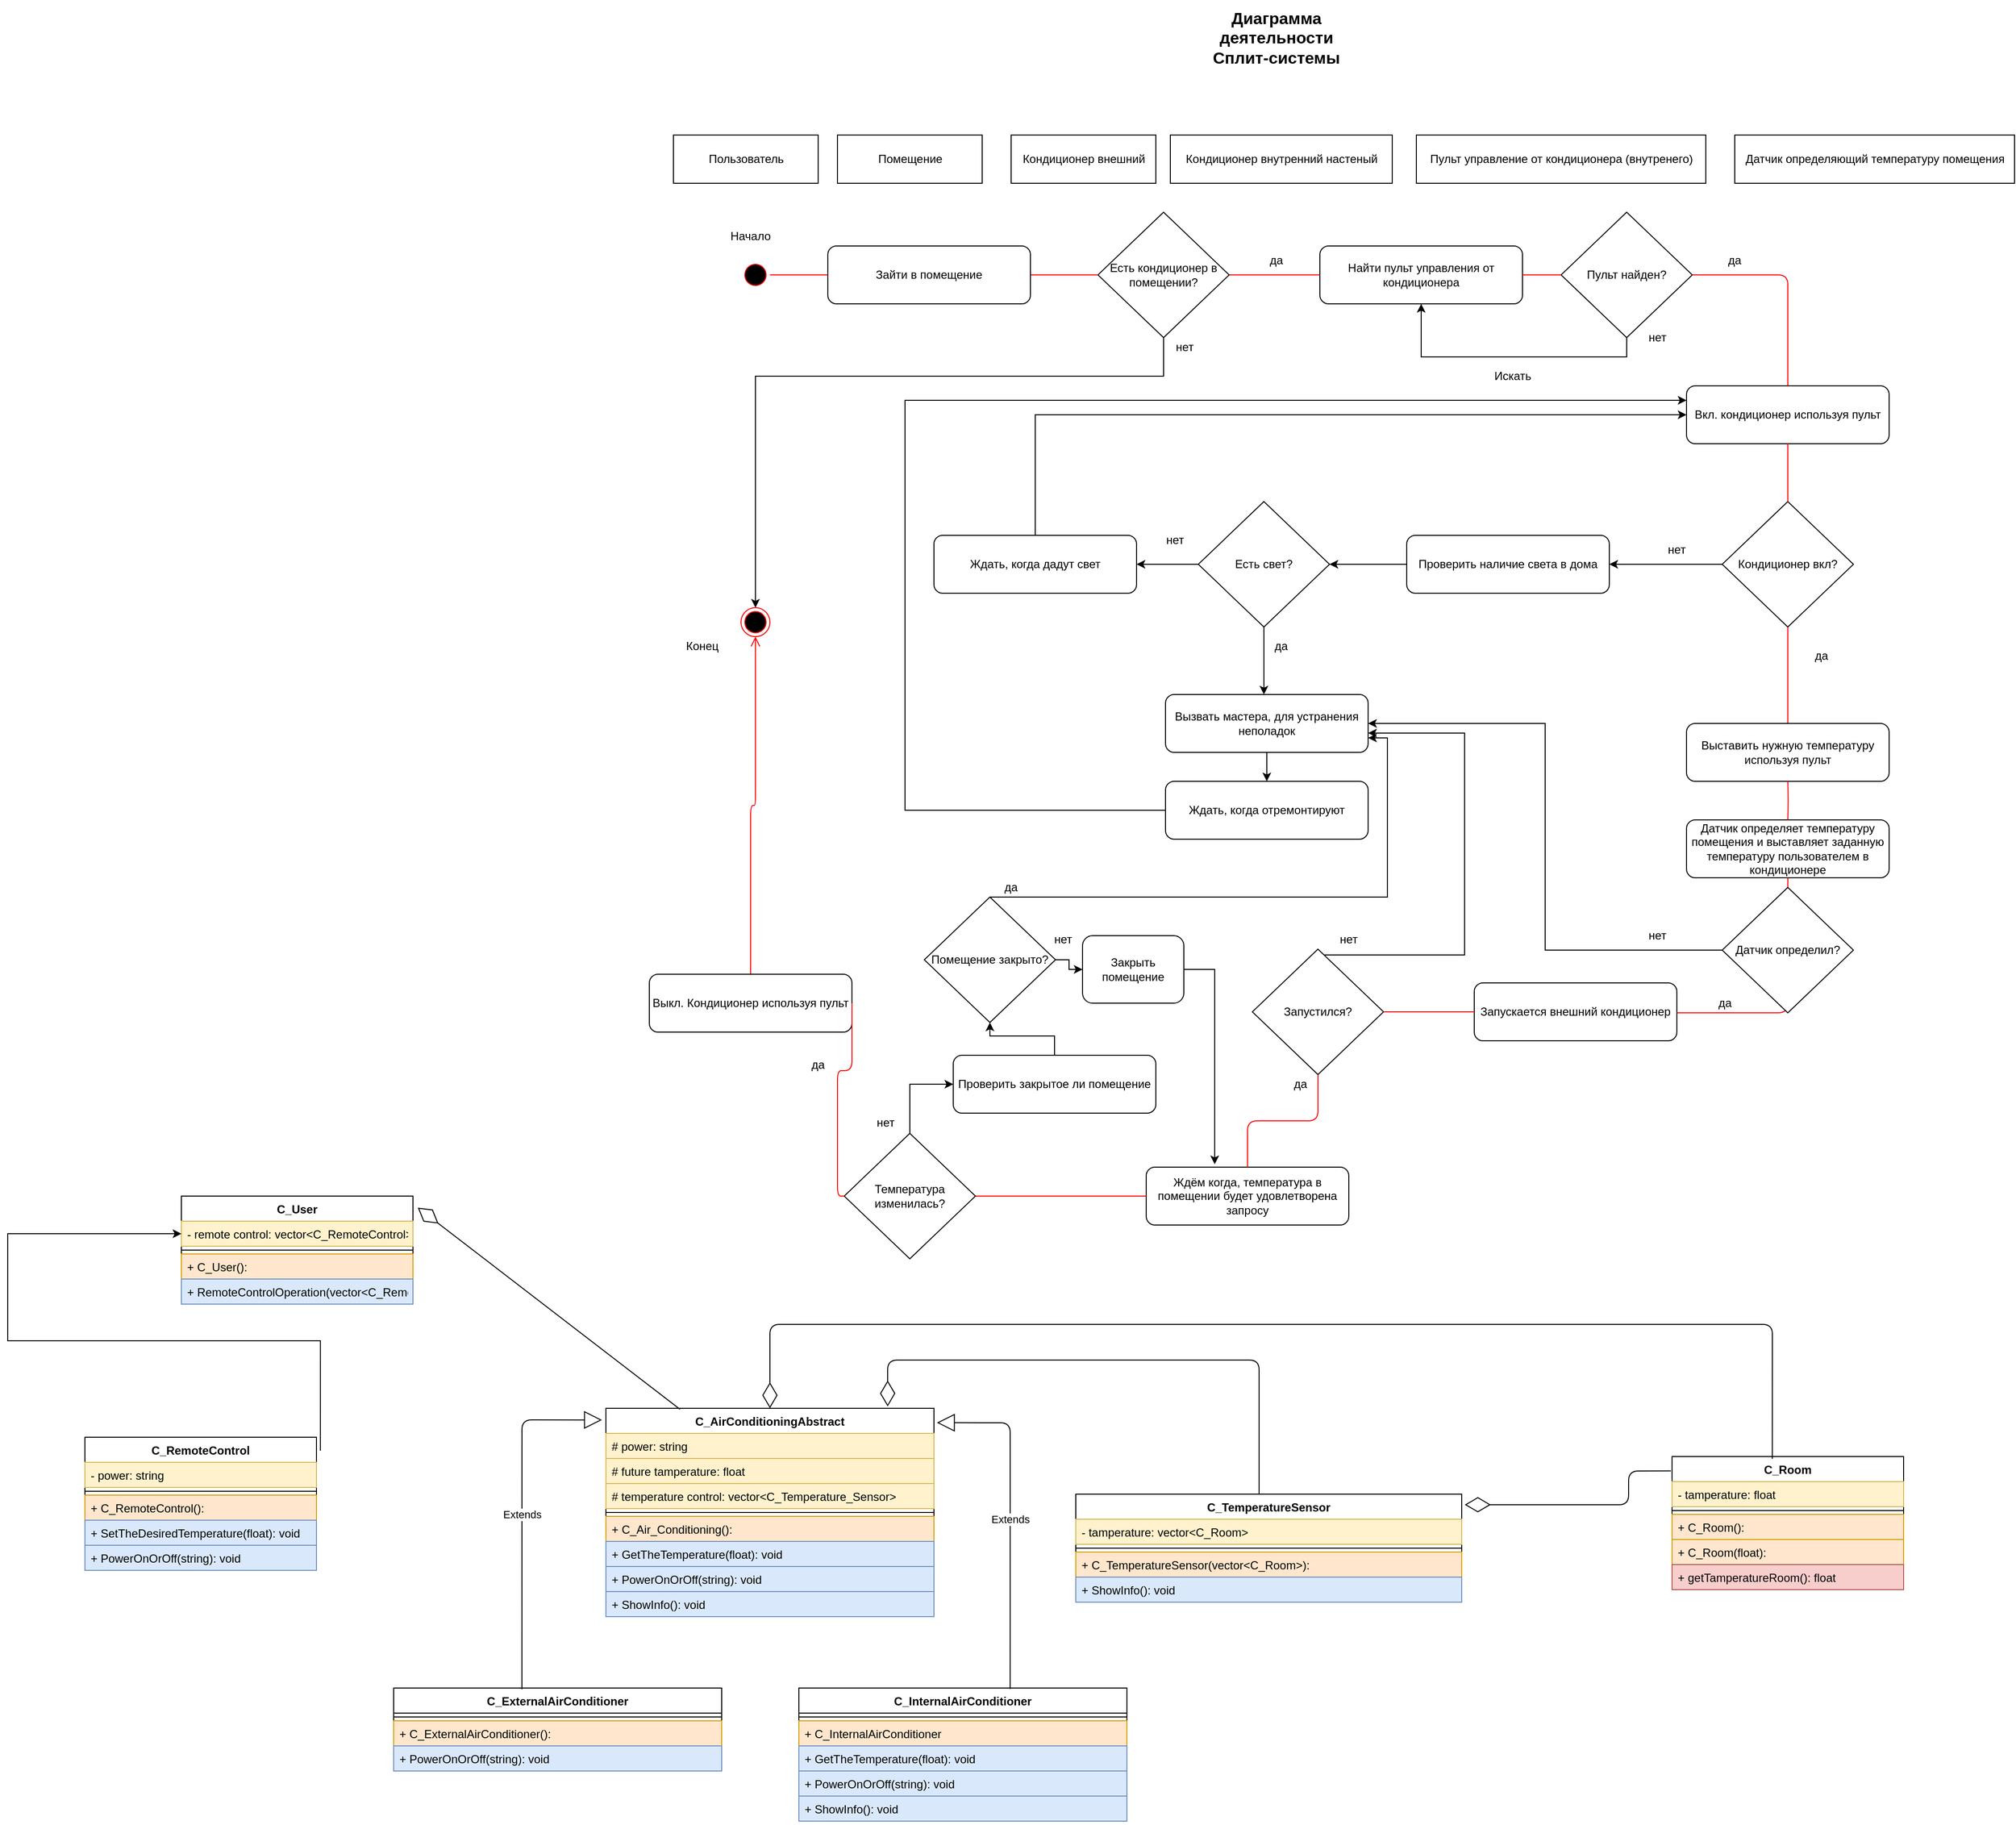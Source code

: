 <mxfile version="15.2.7" type="github">
  <diagram id="yScCHkbCsWapM0Lak933" name="Page-1">
    <mxGraphModel dx="2249" dy="794" grid="1" gridSize="10" guides="1" tooltips="1" connect="1" arrows="1" fold="1" page="1" pageScale="1" pageWidth="827" pageHeight="1169" math="0" shadow="0">
      <root>
        <mxCell id="0" />
        <mxCell id="1" parent="0" />
        <mxCell id="JW5BQh1NypTSuLVF8O1o-1" value="" style="ellipse;html=1;shape=startState;fillColor=#000000;strokeColor=#ff0000;" vertex="1" parent="1">
          <mxGeometry x="80" y="360" width="30" height="30" as="geometry" />
        </mxCell>
        <mxCell id="JW5BQh1NypTSuLVF8O1o-2" value="" style="edgeStyle=orthogonalEdgeStyle;html=1;verticalAlign=bottom;endArrow=open;endSize=8;strokeColor=#ff0000;startArrow=none;entryX=0.5;entryY=1;entryDx=0;entryDy=0;" edge="1" source="JW5BQh1NypTSuLVF8O1o-67" parent="1" target="JW5BQh1NypTSuLVF8O1o-29">
          <mxGeometry relative="1" as="geometry">
            <mxPoint x="130" y="1120" as="targetPoint" />
            <Array as="points" />
          </mxGeometry>
        </mxCell>
        <mxCell id="JW5BQh1NypTSuLVF8O1o-4" value="Кондиционер внешний" style="html=1;" vertex="1" parent="1">
          <mxGeometry x="360" y="230" width="150" height="50" as="geometry" />
        </mxCell>
        <mxCell id="JW5BQh1NypTSuLVF8O1o-5" value="Кондиционер внутренний настеный" style="html=1;" vertex="1" parent="1">
          <mxGeometry x="525" y="230" width="230" height="50" as="geometry" />
        </mxCell>
        <mxCell id="JW5BQh1NypTSuLVF8O1o-6" value="Помещение" style="html=1;" vertex="1" parent="1">
          <mxGeometry x="180" y="230" width="150" height="50" as="geometry" />
        </mxCell>
        <mxCell id="JW5BQh1NypTSuLVF8O1o-7" value="Пульт управление от кондиционера (внутренего)" style="html=1;" vertex="1" parent="1">
          <mxGeometry x="780" y="230" width="300" height="50" as="geometry" />
        </mxCell>
        <mxCell id="JW5BQh1NypTSuLVF8O1o-8" value="Пользователь" style="html=1;" vertex="1" parent="1">
          <mxGeometry x="10" y="230" width="150" height="50" as="geometry" />
        </mxCell>
        <mxCell id="JW5BQh1NypTSuLVF8O1o-10" value="Найти пульт управления от кондиционера" style="rounded=1;whiteSpace=wrap;html=1;" vertex="1" parent="1">
          <mxGeometry x="680" y="345" width="210" height="60" as="geometry" />
        </mxCell>
        <mxCell id="JW5BQh1NypTSuLVF8O1o-11" value="" style="edgeStyle=orthogonalEdgeStyle;html=1;verticalAlign=bottom;endArrow=none;endSize=8;strokeColor=#ff0000;startArrow=none;" edge="1" parent="1" source="JW5BQh1NypTSuLVF8O1o-12" target="JW5BQh1NypTSuLVF8O1o-10">
          <mxGeometry relative="1" as="geometry">
            <mxPoint x="840" y="375" as="targetPoint" />
            <mxPoint x="110" y="375" as="sourcePoint" />
          </mxGeometry>
        </mxCell>
        <mxCell id="JW5BQh1NypTSuLVF8O1o-14" value="&lt;b&gt;&lt;font style=&quot;font-size: 17px&quot;&gt;Диаграмма деятельности Сплит-системы&lt;/font&gt;&lt;/b&gt;" style="text;html=1;strokeColor=none;fillColor=none;align=center;verticalAlign=middle;whiteSpace=wrap;rounded=0;" vertex="1" parent="1">
          <mxGeometry x="550" y="90" width="170" height="80" as="geometry" />
        </mxCell>
        <mxCell id="JW5BQh1NypTSuLVF8O1o-30" style="edgeStyle=orthogonalEdgeStyle;rounded=0;orthogonalLoop=1;jettySize=auto;html=1;entryX=0.5;entryY=0;entryDx=0;entryDy=0;" edge="1" parent="1" source="JW5BQh1NypTSuLVF8O1o-12" target="JW5BQh1NypTSuLVF8O1o-29">
          <mxGeometry relative="1" as="geometry">
            <Array as="points">
              <mxPoint x="518" y="480" />
              <mxPoint x="95" y="480" />
            </Array>
          </mxGeometry>
        </mxCell>
        <mxCell id="JW5BQh1NypTSuLVF8O1o-12" value="Есть кондиционер в помещении?" style="rhombus;whiteSpace=wrap;html=1;" vertex="1" parent="1">
          <mxGeometry x="450" y="310" width="136" height="130" as="geometry" />
        </mxCell>
        <mxCell id="JW5BQh1NypTSuLVF8O1o-16" value="" style="edgeStyle=orthogonalEdgeStyle;html=1;verticalAlign=bottom;endArrow=none;endSize=8;strokeColor=#ff0000;startArrow=none;" edge="1" parent="1" source="JW5BQh1NypTSuLVF8O1o-9" target="JW5BQh1NypTSuLVF8O1o-12">
          <mxGeometry relative="1" as="geometry">
            <mxPoint x="780" y="375" as="targetPoint" />
            <mxPoint x="110" y="375" as="sourcePoint" />
          </mxGeometry>
        </mxCell>
        <mxCell id="JW5BQh1NypTSuLVF8O1o-17" value="да" style="text;html=1;strokeColor=none;fillColor=none;align=center;verticalAlign=middle;whiteSpace=wrap;rounded=0;" vertex="1" parent="1">
          <mxGeometry x="615" y="350" width="40" height="20" as="geometry" />
        </mxCell>
        <mxCell id="JW5BQh1NypTSuLVF8O1o-26" style="edgeStyle=orthogonalEdgeStyle;rounded=0;orthogonalLoop=1;jettySize=auto;html=1;entryX=0.5;entryY=1;entryDx=0;entryDy=0;" edge="1" parent="1" source="JW5BQh1NypTSuLVF8O1o-20" target="JW5BQh1NypTSuLVF8O1o-10">
          <mxGeometry relative="1" as="geometry">
            <mxPoint x="998" y="500" as="targetPoint" />
            <Array as="points">
              <mxPoint x="998" y="460" />
              <mxPoint x="785" y="460" />
            </Array>
          </mxGeometry>
        </mxCell>
        <mxCell id="JW5BQh1NypTSuLVF8O1o-20" value="Пульт найден?" style="rhombus;whiteSpace=wrap;html=1;" vertex="1" parent="1">
          <mxGeometry x="930" y="310" width="136" height="130" as="geometry" />
        </mxCell>
        <mxCell id="JW5BQh1NypTSuLVF8O1o-21" value="" style="edgeStyle=orthogonalEdgeStyle;html=1;verticalAlign=bottom;endArrow=none;endSize=8;strokeColor=#ff0000;startArrow=none;" edge="1" parent="1" source="JW5BQh1NypTSuLVF8O1o-10" target="JW5BQh1NypTSuLVF8O1o-20">
          <mxGeometry relative="1" as="geometry">
            <mxPoint x="1220" y="375" as="targetPoint" />
            <mxPoint x="890" y="375" as="sourcePoint" />
          </mxGeometry>
        </mxCell>
        <mxCell id="JW5BQh1NypTSuLVF8O1o-22" value="да" style="text;html=1;strokeColor=none;fillColor=none;align=center;verticalAlign=middle;whiteSpace=wrap;rounded=0;" vertex="1" parent="1">
          <mxGeometry x="1090" y="350" width="40" height="20" as="geometry" />
        </mxCell>
        <mxCell id="JW5BQh1NypTSuLVF8O1o-23" value="Вкл. кондиционер используя пульт" style="rounded=1;whiteSpace=wrap;html=1;" vertex="1" parent="1">
          <mxGeometry x="1060" y="490" width="210" height="60" as="geometry" />
        </mxCell>
        <mxCell id="JW5BQh1NypTSuLVF8O1o-24" value="" style="edgeStyle=orthogonalEdgeStyle;html=1;verticalAlign=bottom;endArrow=none;endSize=8;strokeColor=#ff0000;startArrow=none;" edge="1" parent="1" source="JW5BQh1NypTSuLVF8O1o-20" target="JW5BQh1NypTSuLVF8O1o-23">
          <mxGeometry relative="1" as="geometry">
            <mxPoint x="1160" y="670" as="targetPoint" />
            <mxPoint x="1066" y="375" as="sourcePoint" />
            <Array as="points">
              <mxPoint x="1165" y="375" />
            </Array>
          </mxGeometry>
        </mxCell>
        <mxCell id="JW5BQh1NypTSuLVF8O1o-25" value="Датчик определяющий температуру помещения" style="html=1;" vertex="1" parent="1">
          <mxGeometry x="1110" y="230" width="290" height="50" as="geometry" />
        </mxCell>
        <mxCell id="JW5BQh1NypTSuLVF8O1o-27" value="Искать" style="text;html=1;strokeColor=none;fillColor=none;align=center;verticalAlign=middle;whiteSpace=wrap;rounded=0;" vertex="1" parent="1">
          <mxGeometry x="860" y="470" width="40" height="20" as="geometry" />
        </mxCell>
        <mxCell id="JW5BQh1NypTSuLVF8O1o-28" value="нет" style="text;html=1;strokeColor=none;fillColor=none;align=center;verticalAlign=middle;whiteSpace=wrap;rounded=0;" vertex="1" parent="1">
          <mxGeometry x="1010" y="430" width="40" height="20" as="geometry" />
        </mxCell>
        <mxCell id="JW5BQh1NypTSuLVF8O1o-29" value="" style="ellipse;html=1;shape=endState;fillColor=#000000;strokeColor=#ff0000;" vertex="1" parent="1">
          <mxGeometry x="80" y="720" width="30" height="30" as="geometry" />
        </mxCell>
        <mxCell id="JW5BQh1NypTSuLVF8O1o-31" value="нет" style="text;html=1;strokeColor=none;fillColor=none;align=center;verticalAlign=middle;whiteSpace=wrap;rounded=0;" vertex="1" parent="1">
          <mxGeometry x="520" y="440" width="40" height="20" as="geometry" />
        </mxCell>
        <mxCell id="JW5BQh1NypTSuLVF8O1o-9" value="Зайти в помещение" style="rounded=1;whiteSpace=wrap;html=1;" vertex="1" parent="1">
          <mxGeometry x="170" y="345" width="210" height="60" as="geometry" />
        </mxCell>
        <mxCell id="JW5BQh1NypTSuLVF8O1o-32" value="" style="edgeStyle=orthogonalEdgeStyle;html=1;verticalAlign=bottom;endArrow=none;endSize=8;strokeColor=#ff0000;" edge="1" parent="1" source="JW5BQh1NypTSuLVF8O1o-1" target="JW5BQh1NypTSuLVF8O1o-9">
          <mxGeometry relative="1" as="geometry">
            <mxPoint x="450" y="375" as="targetPoint" />
            <mxPoint x="110" y="375" as="sourcePoint" />
          </mxGeometry>
        </mxCell>
        <mxCell id="JW5BQh1NypTSuLVF8O1o-33" value="Начало" style="text;html=1;strokeColor=none;fillColor=none;align=center;verticalAlign=middle;whiteSpace=wrap;rounded=0;" vertex="1" parent="1">
          <mxGeometry x="70" y="325" width="40" height="20" as="geometry" />
        </mxCell>
        <mxCell id="JW5BQh1NypTSuLVF8O1o-34" value="Конец" style="text;html=1;strokeColor=none;fillColor=none;align=center;verticalAlign=middle;whiteSpace=wrap;rounded=0;" vertex="1" parent="1">
          <mxGeometry x="20" y="750" width="40" height="20" as="geometry" />
        </mxCell>
        <mxCell id="JW5BQh1NypTSuLVF8O1o-41" style="edgeStyle=orthogonalEdgeStyle;rounded=0;orthogonalLoop=1;jettySize=auto;html=1;" edge="1" parent="1" source="JW5BQh1NypTSuLVF8O1o-38">
          <mxGeometry relative="1" as="geometry">
            <mxPoint x="980" y="675" as="targetPoint" />
          </mxGeometry>
        </mxCell>
        <mxCell id="JW5BQh1NypTSuLVF8O1o-38" value="Кондиционер вкл?" style="rhombus;whiteSpace=wrap;html=1;" vertex="1" parent="1">
          <mxGeometry x="1097" y="610" width="136" height="130" as="geometry" />
        </mxCell>
        <mxCell id="JW5BQh1NypTSuLVF8O1o-39" value="" style="edgeStyle=orthogonalEdgeStyle;html=1;verticalAlign=bottom;endArrow=none;endSize=8;strokeColor=#ff0000;startArrow=none;" edge="1" parent="1" source="JW5BQh1NypTSuLVF8O1o-23" target="JW5BQh1NypTSuLVF8O1o-38">
          <mxGeometry relative="1" as="geometry">
            <mxPoint x="1160" y="1013" as="targetPoint" />
            <mxPoint x="1165" y="550" as="sourcePoint" />
            <Array as="points" />
          </mxGeometry>
        </mxCell>
        <mxCell id="JW5BQh1NypTSuLVF8O1o-40" value="да" style="text;html=1;strokeColor=none;fillColor=none;align=center;verticalAlign=middle;whiteSpace=wrap;rounded=0;" vertex="1" parent="1">
          <mxGeometry x="1180" y="760" width="40" height="20" as="geometry" />
        </mxCell>
        <mxCell id="JW5BQh1NypTSuLVF8O1o-42" value="нет" style="text;html=1;strokeColor=none;fillColor=none;align=center;verticalAlign=middle;whiteSpace=wrap;rounded=0;" vertex="1" parent="1">
          <mxGeometry x="1030" y="650" width="40" height="20" as="geometry" />
        </mxCell>
        <mxCell id="JW5BQh1NypTSuLVF8O1o-45" style="edgeStyle=orthogonalEdgeStyle;rounded=0;orthogonalLoop=1;jettySize=auto;html=1;entryX=1;entryY=0.5;entryDx=0;entryDy=0;" edge="1" parent="1" source="JW5BQh1NypTSuLVF8O1o-43" target="JW5BQh1NypTSuLVF8O1o-44">
          <mxGeometry relative="1" as="geometry" />
        </mxCell>
        <mxCell id="JW5BQh1NypTSuLVF8O1o-43" value="Проверить наличие света в дома" style="rounded=1;whiteSpace=wrap;html=1;" vertex="1" parent="1">
          <mxGeometry x="770" y="645" width="210" height="60" as="geometry" />
        </mxCell>
        <mxCell id="JW5BQh1NypTSuLVF8O1o-46" style="edgeStyle=orthogonalEdgeStyle;rounded=0;orthogonalLoop=1;jettySize=auto;html=1;" edge="1" parent="1" source="JW5BQh1NypTSuLVF8O1o-44">
          <mxGeometry relative="1" as="geometry">
            <mxPoint x="622" y="810" as="targetPoint" />
          </mxGeometry>
        </mxCell>
        <mxCell id="JW5BQh1NypTSuLVF8O1o-47" style="edgeStyle=orthogonalEdgeStyle;rounded=0;orthogonalLoop=1;jettySize=auto;html=1;" edge="1" parent="1" source="JW5BQh1NypTSuLVF8O1o-44">
          <mxGeometry relative="1" as="geometry">
            <mxPoint x="490" y="675" as="targetPoint" />
          </mxGeometry>
        </mxCell>
        <mxCell id="JW5BQh1NypTSuLVF8O1o-44" value="Есть свет?" style="rhombus;whiteSpace=wrap;html=1;" vertex="1" parent="1">
          <mxGeometry x="554" y="610" width="136" height="130" as="geometry" />
        </mxCell>
        <mxCell id="JW5BQh1NypTSuLVF8O1o-48" value="да" style="text;html=1;strokeColor=none;fillColor=none;align=center;verticalAlign=middle;whiteSpace=wrap;rounded=0;" vertex="1" parent="1">
          <mxGeometry x="620" y="750" width="40" height="20" as="geometry" />
        </mxCell>
        <mxCell id="JW5BQh1NypTSuLVF8O1o-49" value="нет" style="text;html=1;strokeColor=none;fillColor=none;align=center;verticalAlign=middle;whiteSpace=wrap;rounded=0;" vertex="1" parent="1">
          <mxGeometry x="510" y="640" width="40" height="20" as="geometry" />
        </mxCell>
        <mxCell id="JW5BQh1NypTSuLVF8O1o-53" style="edgeStyle=orthogonalEdgeStyle;rounded=0;orthogonalLoop=1;jettySize=auto;html=1;" edge="1" parent="1" source="JW5BQh1NypTSuLVF8O1o-50">
          <mxGeometry relative="1" as="geometry">
            <mxPoint x="625" y="900" as="targetPoint" />
          </mxGeometry>
        </mxCell>
        <mxCell id="JW5BQh1NypTSuLVF8O1o-50" value="Вызвать мастера, для устранения неполадок" style="rounded=1;whiteSpace=wrap;html=1;" vertex="1" parent="1">
          <mxGeometry x="520" y="810" width="210" height="60" as="geometry" />
        </mxCell>
        <mxCell id="JW5BQh1NypTSuLVF8O1o-52" style="edgeStyle=orthogonalEdgeStyle;rounded=0;orthogonalLoop=1;jettySize=auto;html=1;entryX=0;entryY=0.5;entryDx=0;entryDy=0;" edge="1" parent="1" source="JW5BQh1NypTSuLVF8O1o-51" target="JW5BQh1NypTSuLVF8O1o-23">
          <mxGeometry relative="1" as="geometry">
            <Array as="points">
              <mxPoint x="385" y="520" />
            </Array>
          </mxGeometry>
        </mxCell>
        <mxCell id="JW5BQh1NypTSuLVF8O1o-51" value="Ждать, когда дадут свет" style="rounded=1;whiteSpace=wrap;html=1;" vertex="1" parent="1">
          <mxGeometry x="280" y="645" width="210" height="60" as="geometry" />
        </mxCell>
        <mxCell id="JW5BQh1NypTSuLVF8O1o-55" style="edgeStyle=orthogonalEdgeStyle;rounded=0;orthogonalLoop=1;jettySize=auto;html=1;entryX=0;entryY=0.25;entryDx=0;entryDy=0;" edge="1" parent="1" source="JW5BQh1NypTSuLVF8O1o-54" target="JW5BQh1NypTSuLVF8O1o-23">
          <mxGeometry relative="1" as="geometry">
            <Array as="points">
              <mxPoint x="250" y="930" />
              <mxPoint x="250" y="505" />
            </Array>
          </mxGeometry>
        </mxCell>
        <mxCell id="JW5BQh1NypTSuLVF8O1o-54" value="Ждать, когда отремонтируют" style="rounded=1;whiteSpace=wrap;html=1;" vertex="1" parent="1">
          <mxGeometry x="520" y="900" width="210" height="60" as="geometry" />
        </mxCell>
        <mxCell id="JW5BQh1NypTSuLVF8O1o-57" value="" style="edgeStyle=orthogonalEdgeStyle;html=1;verticalAlign=bottom;endArrow=none;endSize=8;strokeColor=#ff0000;startArrow=none;" edge="1" parent="1" source="JW5BQh1NypTSuLVF8O1o-38">
          <mxGeometry relative="1" as="geometry">
            <mxPoint x="1165" y="840" as="targetPoint" />
            <mxPoint x="1165" y="740" as="sourcePoint" />
            <Array as="points" />
          </mxGeometry>
        </mxCell>
        <mxCell id="JW5BQh1NypTSuLVF8O1o-58" value="Выставить нужную температуру используя пульт" style="rounded=1;whiteSpace=wrap;html=1;" vertex="1" parent="1">
          <mxGeometry x="1060" y="840" width="210" height="60" as="geometry" />
        </mxCell>
        <mxCell id="JW5BQh1NypTSuLVF8O1o-63" value="Ждём когда, температура в помещении будет удовлетворена запросу" style="rounded=1;whiteSpace=wrap;html=1;" vertex="1" parent="1">
          <mxGeometry x="500" y="1300" width="210" height="60" as="geometry" />
        </mxCell>
        <mxCell id="JW5BQh1NypTSuLVF8O1o-64" value="" style="edgeStyle=orthogonalEdgeStyle;html=1;verticalAlign=bottom;endArrow=none;endSize=8;strokeColor=#ff0000;startArrow=none;" edge="1" parent="1" source="JW5BQh1NypTSuLVF8O1o-73" target="JW5BQh1NypTSuLVF8O1o-63">
          <mxGeometry relative="1" as="geometry">
            <mxPoint x="410" y="1140" as="targetPoint" />
            <mxPoint x="1165" y="900" as="sourcePoint" />
            <Array as="points" />
          </mxGeometry>
        </mxCell>
        <mxCell id="JW5BQh1NypTSuLVF8O1o-62" value="Запускается внешний кондиционер" style="rounded=1;whiteSpace=wrap;html=1;" vertex="1" parent="1">
          <mxGeometry x="840" y="1109" width="210" height="60" as="geometry" />
        </mxCell>
        <mxCell id="JW5BQh1NypTSuLVF8O1o-65" value="" style="edgeStyle=orthogonalEdgeStyle;html=1;verticalAlign=bottom;endArrow=none;endSize=8;strokeColor=#ff0000;startArrow=none;" edge="1" parent="1" source="JW5BQh1NypTSuLVF8O1o-60" target="JW5BQh1NypTSuLVF8O1o-62">
          <mxGeometry relative="1" as="geometry">
            <mxPoint x="730" y="1140" as="targetPoint" />
            <mxPoint x="1165" y="900" as="sourcePoint" />
            <Array as="points">
              <mxPoint x="1165" y="1140" />
            </Array>
          </mxGeometry>
        </mxCell>
        <mxCell id="JW5BQh1NypTSuLVF8O1o-60" value="&lt;span&gt;Датчик определяет температуру помещения и выставляет заданную температуру пользователем в кондиционере&lt;/span&gt;" style="rounded=1;whiteSpace=wrap;html=1;" vertex="1" parent="1">
          <mxGeometry x="1060" y="940" width="210" height="60" as="geometry" />
        </mxCell>
        <mxCell id="JW5BQh1NypTSuLVF8O1o-66" value="" style="edgeStyle=orthogonalEdgeStyle;html=1;verticalAlign=bottom;endArrow=none;endSize=8;strokeColor=#ff0000;startArrow=none;" edge="1" parent="1" target="JW5BQh1NypTSuLVF8O1o-60">
          <mxGeometry relative="1" as="geometry">
            <mxPoint x="1050" y="1140" as="targetPoint" />
            <mxPoint x="1165" y="900" as="sourcePoint" />
            <Array as="points" />
          </mxGeometry>
        </mxCell>
        <mxCell id="JW5BQh1NypTSuLVF8O1o-67" value="Выкл. Кондиционер используя пульт" style="rounded=1;whiteSpace=wrap;html=1;" vertex="1" parent="1">
          <mxGeometry x="-15" y="1100" width="210" height="60" as="geometry" />
        </mxCell>
        <mxCell id="JW5BQh1NypTSuLVF8O1o-68" value="" style="edgeStyle=orthogonalEdgeStyle;html=1;verticalAlign=bottom;endArrow=none;endSize=8;strokeColor=#ff0000;startArrow=none;entryX=1;entryY=0.5;entryDx=0;entryDy=0;" edge="1" parent="1" source="JW5BQh1NypTSuLVF8O1o-63" target="JW5BQh1NypTSuLVF8O1o-79">
          <mxGeometry relative="1" as="geometry">
            <mxPoint x="130" y="1120" as="targetPoint" />
            <mxPoint x="520" y="1130" as="sourcePoint" />
            <Array as="points" />
          </mxGeometry>
        </mxCell>
        <mxCell id="JW5BQh1NypTSuLVF8O1o-71" style="edgeStyle=orthogonalEdgeStyle;rounded=0;orthogonalLoop=1;jettySize=auto;html=1;entryX=1;entryY=0.5;entryDx=0;entryDy=0;" edge="1" parent="1" source="JW5BQh1NypTSuLVF8O1o-69" target="JW5BQh1NypTSuLVF8O1o-50">
          <mxGeometry relative="1" as="geometry" />
        </mxCell>
        <mxCell id="JW5BQh1NypTSuLVF8O1o-69" value="Датчик определил?" style="rhombus;whiteSpace=wrap;html=1;" vertex="1" parent="1">
          <mxGeometry x="1097" y="1010" width="136" height="130" as="geometry" />
        </mxCell>
        <mxCell id="JW5BQh1NypTSuLVF8O1o-70" value="да" style="text;html=1;strokeColor=none;fillColor=none;align=center;verticalAlign=middle;whiteSpace=wrap;rounded=0;" vertex="1" parent="1">
          <mxGeometry x="1080" y="1120" width="40" height="20" as="geometry" />
        </mxCell>
        <mxCell id="JW5BQh1NypTSuLVF8O1o-72" value="нет" style="text;html=1;strokeColor=none;fillColor=none;align=center;verticalAlign=middle;whiteSpace=wrap;rounded=0;" vertex="1" parent="1">
          <mxGeometry x="1010" y="1050" width="40" height="20" as="geometry" />
        </mxCell>
        <mxCell id="JW5BQh1NypTSuLVF8O1o-75" style="edgeStyle=orthogonalEdgeStyle;rounded=0;orthogonalLoop=1;jettySize=auto;html=1;" edge="1" parent="1" source="JW5BQh1NypTSuLVF8O1o-73">
          <mxGeometry relative="1" as="geometry">
            <mxPoint x="730" y="850" as="targetPoint" />
            <Array as="points">
              <mxPoint x="830" y="1080" />
              <mxPoint x="830" y="850" />
            </Array>
          </mxGeometry>
        </mxCell>
        <mxCell id="JW5BQh1NypTSuLVF8O1o-73" value="Запустился?" style="rhombus;whiteSpace=wrap;html=1;" vertex="1" parent="1">
          <mxGeometry x="610" y="1074" width="136" height="130" as="geometry" />
        </mxCell>
        <mxCell id="JW5BQh1NypTSuLVF8O1o-74" value="" style="edgeStyle=orthogonalEdgeStyle;html=1;verticalAlign=bottom;endArrow=none;endSize=8;strokeColor=#ff0000;startArrow=none;" edge="1" parent="1" source="JW5BQh1NypTSuLVF8O1o-62" target="JW5BQh1NypTSuLVF8O1o-73">
          <mxGeometry relative="1" as="geometry">
            <mxPoint x="490" y="1130" as="targetPoint" />
            <mxPoint x="840" y="1139" as="sourcePoint" />
            <Array as="points" />
          </mxGeometry>
        </mxCell>
        <mxCell id="JW5BQh1NypTSuLVF8O1o-76" value="нет" style="text;html=1;strokeColor=none;fillColor=none;align=center;verticalAlign=middle;whiteSpace=wrap;rounded=0;" vertex="1" parent="1">
          <mxGeometry x="690" y="1054" width="40" height="20" as="geometry" />
        </mxCell>
        <mxCell id="JW5BQh1NypTSuLVF8O1o-77" value="да" style="text;html=1;strokeColor=none;fillColor=none;align=center;verticalAlign=middle;whiteSpace=wrap;rounded=0;" vertex="1" parent="1">
          <mxGeometry x="640" y="1204" width="40" height="20" as="geometry" />
        </mxCell>
        <mxCell id="JW5BQh1NypTSuLVF8O1o-82" style="edgeStyle=orthogonalEdgeStyle;rounded=0;orthogonalLoop=1;jettySize=auto;html=1;entryX=0;entryY=0.5;entryDx=0;entryDy=0;" edge="1" parent="1" source="JW5BQh1NypTSuLVF8O1o-79" target="JW5BQh1NypTSuLVF8O1o-84">
          <mxGeometry relative="1" as="geometry">
            <mxPoint x="250" y="1410" as="targetPoint" />
            <Array as="points" />
          </mxGeometry>
        </mxCell>
        <mxCell id="JW5BQh1NypTSuLVF8O1o-79" value="Температура изменилась?" style="rhombus;whiteSpace=wrap;html=1;" vertex="1" parent="1">
          <mxGeometry x="187" y="1265" width="136" height="130" as="geometry" />
        </mxCell>
        <mxCell id="JW5BQh1NypTSuLVF8O1o-80" value="" style="edgeStyle=orthogonalEdgeStyle;html=1;verticalAlign=bottom;endArrow=none;endSize=8;strokeColor=#ff0000;startArrow=none;entryX=0;entryY=0.5;entryDx=0;entryDy=0;exitX=1;exitY=0.5;exitDx=0;exitDy=0;" edge="1" parent="1" source="JW5BQh1NypTSuLVF8O1o-67" target="JW5BQh1NypTSuLVF8O1o-79">
          <mxGeometry relative="1" as="geometry">
            <mxPoint x="326" y="1265" as="targetPoint" />
            <mxPoint x="395" y="1170" as="sourcePoint" />
            <Array as="points">
              <mxPoint x="195" y="1200" />
              <mxPoint x="180" y="1200" />
            </Array>
          </mxGeometry>
        </mxCell>
        <mxCell id="JW5BQh1NypTSuLVF8O1o-81" value="да" style="text;html=1;strokeColor=none;fillColor=none;align=center;verticalAlign=middle;whiteSpace=wrap;rounded=0;" vertex="1" parent="1">
          <mxGeometry x="140" y="1184" width="40" height="20" as="geometry" />
        </mxCell>
        <mxCell id="JW5BQh1NypTSuLVF8O1o-83" value="нет" style="text;html=1;strokeColor=none;fillColor=none;align=center;verticalAlign=middle;whiteSpace=wrap;rounded=0;" vertex="1" parent="1">
          <mxGeometry x="210" y="1244" width="40" height="20" as="geometry" />
        </mxCell>
        <mxCell id="JW5BQh1NypTSuLVF8O1o-87" style="edgeStyle=orthogonalEdgeStyle;rounded=0;orthogonalLoop=1;jettySize=auto;html=1;entryX=0.5;entryY=1;entryDx=0;entryDy=0;" edge="1" parent="1" source="JW5BQh1NypTSuLVF8O1o-84" target="JW5BQh1NypTSuLVF8O1o-85">
          <mxGeometry relative="1" as="geometry" />
        </mxCell>
        <mxCell id="JW5BQh1NypTSuLVF8O1o-84" value="Проверить закрытое ли помещение" style="rounded=1;whiteSpace=wrap;html=1;" vertex="1" parent="1">
          <mxGeometry x="300" y="1184" width="210" height="60" as="geometry" />
        </mxCell>
        <mxCell id="JW5BQh1NypTSuLVF8O1o-88" style="edgeStyle=orthogonalEdgeStyle;rounded=0;orthogonalLoop=1;jettySize=auto;html=1;entryX=1;entryY=0.75;entryDx=0;entryDy=0;" edge="1" parent="1" source="JW5BQh1NypTSuLVF8O1o-85" target="JW5BQh1NypTSuLVF8O1o-50">
          <mxGeometry relative="1" as="geometry">
            <Array as="points">
              <mxPoint x="405" y="1020" />
              <mxPoint x="750" y="1020" />
              <mxPoint x="750" y="855" />
            </Array>
          </mxGeometry>
        </mxCell>
        <mxCell id="JW5BQh1NypTSuLVF8O1o-90" style="edgeStyle=orthogonalEdgeStyle;rounded=0;orthogonalLoop=1;jettySize=auto;html=1;entryX=0;entryY=0.5;entryDx=0;entryDy=0;" edge="1" parent="1" source="JW5BQh1NypTSuLVF8O1o-85" target="JW5BQh1NypTSuLVF8O1o-92">
          <mxGeometry relative="1" as="geometry">
            <mxPoint x="460" y="1095" as="targetPoint" />
            <Array as="points">
              <mxPoint x="420" y="1085" />
              <mxPoint x="420" y="1095" />
            </Array>
          </mxGeometry>
        </mxCell>
        <mxCell id="JW5BQh1NypTSuLVF8O1o-85" value="Помещение закрыто?" style="rhombus;whiteSpace=wrap;html=1;" vertex="1" parent="1">
          <mxGeometry x="270" y="1020" width="136" height="130" as="geometry" />
        </mxCell>
        <mxCell id="JW5BQh1NypTSuLVF8O1o-89" value="да" style="text;html=1;strokeColor=none;fillColor=none;align=center;verticalAlign=middle;whiteSpace=wrap;rounded=0;" vertex="1" parent="1">
          <mxGeometry x="340" y="1000" width="40" height="20" as="geometry" />
        </mxCell>
        <mxCell id="JW5BQh1NypTSuLVF8O1o-91" value="нет" style="text;html=1;strokeColor=none;fillColor=none;align=center;verticalAlign=middle;whiteSpace=wrap;rounded=0;" vertex="1" parent="1">
          <mxGeometry x="394" y="1054" width="40" height="20" as="geometry" />
        </mxCell>
        <mxCell id="JW5BQh1NypTSuLVF8O1o-95" style="edgeStyle=orthogonalEdgeStyle;rounded=0;orthogonalLoop=1;jettySize=auto;html=1;entryX=0.338;entryY=-0.05;entryDx=0;entryDy=0;entryPerimeter=0;" edge="1" parent="1" source="JW5BQh1NypTSuLVF8O1o-92" target="JW5BQh1NypTSuLVF8O1o-63">
          <mxGeometry relative="1" as="geometry">
            <Array as="points">
              <mxPoint x="571" y="1095" />
            </Array>
          </mxGeometry>
        </mxCell>
        <mxCell id="JW5BQh1NypTSuLVF8O1o-92" value="Закрыть помещение" style="rounded=1;whiteSpace=wrap;html=1;" vertex="1" parent="1">
          <mxGeometry x="434" y="1060" width="105" height="70" as="geometry" />
        </mxCell>
        <mxCell id="JW5BQh1NypTSuLVF8O1o-96" value="C_TemperatureSensor" style="swimlane;fontStyle=1;align=center;verticalAlign=top;childLayout=stackLayout;horizontal=1;startSize=26;horizontalStack=0;resizeParent=1;resizeParentMax=0;resizeLast=0;collapsible=1;marginBottom=0;" vertex="1" parent="1">
          <mxGeometry x="427" y="1639" width="400" height="112" as="geometry" />
        </mxCell>
        <mxCell id="JW5BQh1NypTSuLVF8O1o-97" value="- tamperature: vector&lt;C_Room&gt;" style="text;strokeColor=#d6b656;fillColor=#fff2cc;align=left;verticalAlign=top;spacingLeft=4;spacingRight=4;overflow=hidden;rotatable=0;points=[[0,0.5],[1,0.5]];portConstraint=eastwest;" vertex="1" parent="JW5BQh1NypTSuLVF8O1o-96">
          <mxGeometry y="26" width="400" height="26" as="geometry" />
        </mxCell>
        <mxCell id="JW5BQh1NypTSuLVF8O1o-98" value="" style="line;strokeWidth=1;fillColor=none;align=left;verticalAlign=middle;spacingTop=-1;spacingLeft=3;spacingRight=3;rotatable=0;labelPosition=right;points=[];portConstraint=eastwest;" vertex="1" parent="JW5BQh1NypTSuLVF8O1o-96">
          <mxGeometry y="52" width="400" height="8" as="geometry" />
        </mxCell>
        <mxCell id="JW5BQh1NypTSuLVF8O1o-99" value="+ C_TemperatureSensor(vector&lt;C_Room&gt;):" style="text;strokeColor=#d79b00;fillColor=#ffe6cc;align=left;verticalAlign=top;spacingLeft=4;spacingRight=4;overflow=hidden;rotatable=0;points=[[0,0.5],[1,0.5]];portConstraint=eastwest;" vertex="1" parent="JW5BQh1NypTSuLVF8O1o-96">
          <mxGeometry y="60" width="400" height="26" as="geometry" />
        </mxCell>
        <mxCell id="JW5BQh1NypTSuLVF8O1o-100" value="+ ShowInfo(): void" style="text;strokeColor=#6c8ebf;fillColor=#dae8fc;align=left;verticalAlign=top;spacingLeft=4;spacingRight=4;overflow=hidden;rotatable=0;points=[[0,0.5],[1,0.5]];portConstraint=eastwest;" vertex="1" parent="JW5BQh1NypTSuLVF8O1o-96">
          <mxGeometry y="86" width="400" height="26" as="geometry" />
        </mxCell>
        <mxCell id="JW5BQh1NypTSuLVF8O1o-101" value="C_ExternalAirConditioner" style="swimlane;fontStyle=1;align=center;verticalAlign=top;childLayout=stackLayout;horizontal=1;startSize=26;horizontalStack=0;resizeParent=1;resizeParentMax=0;resizeLast=0;collapsible=1;marginBottom=0;" vertex="1" parent="1">
          <mxGeometry x="-280" y="1840" width="340" height="86" as="geometry" />
        </mxCell>
        <mxCell id="JW5BQh1NypTSuLVF8O1o-105" value="" style="line;strokeWidth=1;fillColor=none;align=left;verticalAlign=middle;spacingTop=-1;spacingLeft=3;spacingRight=3;rotatable=0;labelPosition=right;points=[];portConstraint=eastwest;" vertex="1" parent="JW5BQh1NypTSuLVF8O1o-101">
          <mxGeometry y="26" width="340" height="8" as="geometry" />
        </mxCell>
        <mxCell id="JW5BQh1NypTSuLVF8O1o-106" value="+ C_ExternalAirConditioner():" style="text;strokeColor=#d79b00;fillColor=#ffe6cc;align=left;verticalAlign=top;spacingLeft=4;spacingRight=4;overflow=hidden;rotatable=0;points=[[0,0.5],[1,0.5]];portConstraint=eastwest;" vertex="1" parent="JW5BQh1NypTSuLVF8O1o-101">
          <mxGeometry y="34" width="340" height="26" as="geometry" />
        </mxCell>
        <mxCell id="JW5BQh1NypTSuLVF8O1o-146" value="+ PowerOnOrOff(string): void" style="text;strokeColor=#6c8ebf;fillColor=#dae8fc;align=left;verticalAlign=top;spacingLeft=4;spacingRight=4;overflow=hidden;rotatable=0;points=[[0,0.5],[1,0.5]];portConstraint=eastwest;" vertex="1" parent="JW5BQh1NypTSuLVF8O1o-101">
          <mxGeometry y="60" width="340" height="26" as="geometry" />
        </mxCell>
        <mxCell id="JW5BQh1NypTSuLVF8O1o-110" value="C_Room" style="swimlane;fontStyle=1;align=center;verticalAlign=top;childLayout=stackLayout;horizontal=1;startSize=26;horizontalStack=0;resizeParent=1;resizeParentMax=0;resizeLast=0;collapsible=1;marginBottom=0;" vertex="1" parent="1">
          <mxGeometry x="1045" y="1600" width="240" height="138" as="geometry" />
        </mxCell>
        <mxCell id="JW5BQh1NypTSuLVF8O1o-111" value="- tamperature: float" style="text;strokeColor=#d6b656;fillColor=#fff2cc;align=left;verticalAlign=top;spacingLeft=4;spacingRight=4;overflow=hidden;rotatable=0;points=[[0,0.5],[1,0.5]];portConstraint=eastwest;" vertex="1" parent="JW5BQh1NypTSuLVF8O1o-110">
          <mxGeometry y="26" width="240" height="26" as="geometry" />
        </mxCell>
        <mxCell id="JW5BQh1NypTSuLVF8O1o-112" value="" style="line;strokeWidth=1;fillColor=none;align=left;verticalAlign=middle;spacingTop=-1;spacingLeft=3;spacingRight=3;rotatable=0;labelPosition=right;points=[];portConstraint=eastwest;" vertex="1" parent="JW5BQh1NypTSuLVF8O1o-110">
          <mxGeometry y="52" width="240" height="8" as="geometry" />
        </mxCell>
        <mxCell id="JW5BQh1NypTSuLVF8O1o-113" value="+ C_Room():" style="text;strokeColor=#d79b00;fillColor=#ffe6cc;align=left;verticalAlign=top;spacingLeft=4;spacingRight=4;overflow=hidden;rotatable=0;points=[[0,0.5],[1,0.5]];portConstraint=eastwest;" vertex="1" parent="JW5BQh1NypTSuLVF8O1o-110">
          <mxGeometry y="60" width="240" height="26" as="geometry" />
        </mxCell>
        <mxCell id="JW5BQh1NypTSuLVF8O1o-114" value="+ C_Room(float):" style="text;strokeColor=#d79b00;fillColor=#ffe6cc;align=left;verticalAlign=top;spacingLeft=4;spacingRight=4;overflow=hidden;rotatable=0;points=[[0,0.5],[1,0.5]];portConstraint=eastwest;" vertex="1" parent="JW5BQh1NypTSuLVF8O1o-110">
          <mxGeometry y="86" width="240" height="26" as="geometry" />
        </mxCell>
        <mxCell id="JW5BQh1NypTSuLVF8O1o-115" value="+ getTamperatureRoom(): float" style="text;strokeColor=#b85450;fillColor=#f8cecc;align=left;verticalAlign=top;spacingLeft=4;spacingRight=4;overflow=hidden;rotatable=0;points=[[0,0.5],[1,0.5]];portConstraint=eastwest;" vertex="1" parent="JW5BQh1NypTSuLVF8O1o-110">
          <mxGeometry y="112" width="240" height="26" as="geometry" />
        </mxCell>
        <mxCell id="JW5BQh1NypTSuLVF8O1o-116" value="" style="endArrow=diamondThin;endFill=0;endSize=24;html=1;exitX=0.475;exitY=0;exitDx=0;exitDy=0;exitPerimeter=0;entryX=0.859;entryY=-0.009;entryDx=0;entryDy=0;entryPerimeter=0;" edge="1" parent="1" source="JW5BQh1NypTSuLVF8O1o-96" target="JW5BQh1NypTSuLVF8O1o-119">
          <mxGeometry width="160" relative="1" as="geometry">
            <mxPoint x="630" y="1713" as="sourcePoint" />
            <mxPoint x="540" y="1592" as="targetPoint" />
            <Array as="points">
              <mxPoint x="617" y="1500" />
              <mxPoint x="232" y="1500" />
            </Array>
          </mxGeometry>
        </mxCell>
        <mxCell id="JW5BQh1NypTSuLVF8O1o-117" value="" style="endArrow=diamondThin;endFill=0;endSize=24;html=1;entryX=0.5;entryY=0;entryDx=0;entryDy=0;exitX=0.433;exitY=0.017;exitDx=0;exitDy=0;exitPerimeter=0;" edge="1" parent="1" source="JW5BQh1NypTSuLVF8O1o-110" target="JW5BQh1NypTSuLVF8O1o-119">
          <mxGeometry width="160" relative="1" as="geometry">
            <mxPoint x="940" y="1463" as="sourcePoint" />
            <mxPoint x="1100" y="1463" as="targetPoint" />
            <Array as="points">
              <mxPoint x="1149" y="1463" />
              <mxPoint x="950" y="1463" />
              <mxPoint x="396" y="1463" />
              <mxPoint x="110" y="1463" />
            </Array>
          </mxGeometry>
        </mxCell>
        <mxCell id="JW5BQh1NypTSuLVF8O1o-118" value="" style="endArrow=diamondThin;endFill=0;endSize=24;html=1;exitX=-0.005;exitY=0.108;exitDx=0;exitDy=0;entryX=1.008;entryY=0.098;entryDx=0;entryDy=0;exitPerimeter=0;entryPerimeter=0;" edge="1" parent="1" source="JW5BQh1NypTSuLVF8O1o-110" target="JW5BQh1NypTSuLVF8O1o-96">
          <mxGeometry width="160" relative="1" as="geometry">
            <mxPoint x="1090" y="2262" as="sourcePoint" />
            <mxPoint x="920" y="1973" as="targetPoint" />
            <Array as="points">
              <mxPoint x="1000" y="1615" />
              <mxPoint x="1000" y="1650" />
              <mxPoint x="960" y="1650" />
              <mxPoint x="930" y="1650" />
            </Array>
          </mxGeometry>
        </mxCell>
        <mxCell id="JW5BQh1NypTSuLVF8O1o-119" value="C_AirConditioningAbstract" style="swimlane;fontStyle=1;align=center;verticalAlign=top;childLayout=stackLayout;horizontal=1;startSize=26;horizontalStack=0;resizeParent=1;resizeParentMax=0;resizeLast=0;collapsible=1;marginBottom=0;" vertex="1" parent="1">
          <mxGeometry x="-60" y="1550" width="340" height="216" as="geometry" />
        </mxCell>
        <mxCell id="JW5BQh1NypTSuLVF8O1o-120" value="# power: string" style="text;strokeColor=#d6b656;fillColor=#fff2cc;align=left;verticalAlign=top;spacingLeft=4;spacingRight=4;overflow=hidden;rotatable=0;points=[[0,0.5],[1,0.5]];portConstraint=eastwest;" vertex="1" parent="JW5BQh1NypTSuLVF8O1o-119">
          <mxGeometry y="26" width="340" height="26" as="geometry" />
        </mxCell>
        <mxCell id="JW5BQh1NypTSuLVF8O1o-121" value="# future tamperature: float" style="text;strokeColor=#d6b656;fillColor=#fff2cc;align=left;verticalAlign=top;spacingLeft=4;spacingRight=4;overflow=hidden;rotatable=0;points=[[0,0.5],[1,0.5]];portConstraint=eastwest;" vertex="1" parent="JW5BQh1NypTSuLVF8O1o-119">
          <mxGeometry y="52" width="340" height="26" as="geometry" />
        </mxCell>
        <mxCell id="JW5BQh1NypTSuLVF8O1o-122" value="# temperature control: vector&lt;C_Temperature_Sensor&gt;" style="text;strokeColor=#d6b656;fillColor=#fff2cc;align=left;verticalAlign=top;spacingLeft=4;spacingRight=4;overflow=hidden;rotatable=0;points=[[0,0.5],[1,0.5]];portConstraint=eastwest;" vertex="1" parent="JW5BQh1NypTSuLVF8O1o-119">
          <mxGeometry y="78" width="340" height="26" as="geometry" />
        </mxCell>
        <mxCell id="JW5BQh1NypTSuLVF8O1o-123" value="" style="line;strokeWidth=1;fillColor=none;align=left;verticalAlign=middle;spacingTop=-1;spacingLeft=3;spacingRight=3;rotatable=0;labelPosition=right;points=[];portConstraint=eastwest;" vertex="1" parent="JW5BQh1NypTSuLVF8O1o-119">
          <mxGeometry y="104" width="340" height="8" as="geometry" />
        </mxCell>
        <mxCell id="JW5BQh1NypTSuLVF8O1o-124" value="+ C_Air_Conditioning():" style="text;strokeColor=#d79b00;fillColor=#ffe6cc;align=left;verticalAlign=top;spacingLeft=4;spacingRight=4;overflow=hidden;rotatable=0;points=[[0,0.5],[1,0.5]];portConstraint=eastwest;" vertex="1" parent="JW5BQh1NypTSuLVF8O1o-119">
          <mxGeometry y="112" width="340" height="26" as="geometry" />
        </mxCell>
        <mxCell id="JW5BQh1NypTSuLVF8O1o-125" value="+ GetTheTemperature(float): void" style="text;strokeColor=#6c8ebf;fillColor=#dae8fc;align=left;verticalAlign=top;spacingLeft=4;spacingRight=4;overflow=hidden;rotatable=0;points=[[0,0.5],[1,0.5]];portConstraint=eastwest;" vertex="1" parent="JW5BQh1NypTSuLVF8O1o-119">
          <mxGeometry y="138" width="340" height="26" as="geometry" />
        </mxCell>
        <mxCell id="JW5BQh1NypTSuLVF8O1o-126" value="+ PowerOnOrOff(string): void" style="text;strokeColor=#6c8ebf;fillColor=#dae8fc;align=left;verticalAlign=top;spacingLeft=4;spacingRight=4;overflow=hidden;rotatable=0;points=[[0,0.5],[1,0.5]];portConstraint=eastwest;" vertex="1" parent="JW5BQh1NypTSuLVF8O1o-119">
          <mxGeometry y="164" width="340" height="26" as="geometry" />
        </mxCell>
        <mxCell id="JW5BQh1NypTSuLVF8O1o-127" value="+ ShowInfo(): void" style="text;strokeColor=#6c8ebf;fillColor=#dae8fc;align=left;verticalAlign=top;spacingLeft=4;spacingRight=4;overflow=hidden;rotatable=0;points=[[0,0.5],[1,0.5]];portConstraint=eastwest;" vertex="1" parent="JW5BQh1NypTSuLVF8O1o-119">
          <mxGeometry y="190" width="340" height="26" as="geometry" />
        </mxCell>
        <mxCell id="JW5BQh1NypTSuLVF8O1o-128" value="C_InternalAirConditioner" style="swimlane;fontStyle=1;align=center;verticalAlign=top;childLayout=stackLayout;horizontal=1;startSize=26;horizontalStack=0;resizeParent=1;resizeParentMax=0;resizeLast=0;collapsible=1;marginBottom=0;" vertex="1" parent="1">
          <mxGeometry x="140" y="1840" width="340" height="138" as="geometry" />
        </mxCell>
        <mxCell id="JW5BQh1NypTSuLVF8O1o-132" value="" style="line;strokeWidth=1;fillColor=none;align=left;verticalAlign=middle;spacingTop=-1;spacingLeft=3;spacingRight=3;rotatable=0;labelPosition=right;points=[];portConstraint=eastwest;" vertex="1" parent="JW5BQh1NypTSuLVF8O1o-128">
          <mxGeometry y="26" width="340" height="8" as="geometry" />
        </mxCell>
        <mxCell id="JW5BQh1NypTSuLVF8O1o-133" value="+ C_InternalAirConditioner" style="text;strokeColor=#d79b00;fillColor=#ffe6cc;align=left;verticalAlign=top;spacingLeft=4;spacingRight=4;overflow=hidden;rotatable=0;points=[[0,0.5],[1,0.5]];portConstraint=eastwest;" vertex="1" parent="JW5BQh1NypTSuLVF8O1o-128">
          <mxGeometry y="34" width="340" height="26" as="geometry" />
        </mxCell>
        <mxCell id="JW5BQh1NypTSuLVF8O1o-134" value="+ GetTheTemperature(float): void" style="text;strokeColor=#6c8ebf;fillColor=#dae8fc;align=left;verticalAlign=top;spacingLeft=4;spacingRight=4;overflow=hidden;rotatable=0;points=[[0,0.5],[1,0.5]];portConstraint=eastwest;" vertex="1" parent="JW5BQh1NypTSuLVF8O1o-128">
          <mxGeometry y="60" width="340" height="26" as="geometry" />
        </mxCell>
        <mxCell id="JW5BQh1NypTSuLVF8O1o-135" value="+ PowerOnOrOff(string): void" style="text;strokeColor=#6c8ebf;fillColor=#dae8fc;align=left;verticalAlign=top;spacingLeft=4;spacingRight=4;overflow=hidden;rotatable=0;points=[[0,0.5],[1,0.5]];portConstraint=eastwest;" vertex="1" parent="JW5BQh1NypTSuLVF8O1o-128">
          <mxGeometry y="86" width="340" height="26" as="geometry" />
        </mxCell>
        <mxCell id="JW5BQh1NypTSuLVF8O1o-136" value="+ ShowInfo(): void" style="text;strokeColor=#6c8ebf;fillColor=#dae8fc;align=left;verticalAlign=top;spacingLeft=4;spacingRight=4;overflow=hidden;rotatable=0;points=[[0,0.5],[1,0.5]];portConstraint=eastwest;" vertex="1" parent="JW5BQh1NypTSuLVF8O1o-128">
          <mxGeometry y="112" width="340" height="26" as="geometry" />
        </mxCell>
        <mxCell id="JW5BQh1NypTSuLVF8O1o-137" value="Extends" style="endArrow=block;endSize=16;endFill=0;html=1;exitX=0.391;exitY=0.014;exitDx=0;exitDy=0;exitPerimeter=0;entryX=-0.012;entryY=0.056;entryDx=0;entryDy=0;entryPerimeter=0;" edge="1" parent="1" source="JW5BQh1NypTSuLVF8O1o-101" target="JW5BQh1NypTSuLVF8O1o-119">
          <mxGeometry width="160" relative="1" as="geometry">
            <mxPoint x="230" y="1780" as="sourcePoint" />
            <mxPoint x="390" y="1780" as="targetPoint" />
            <Array as="points">
              <mxPoint x="-147" y="1562" />
            </Array>
          </mxGeometry>
        </mxCell>
        <mxCell id="JW5BQh1NypTSuLVF8O1o-138" value="Extends" style="endArrow=block;endSize=16;endFill=0;html=1;exitX=0.644;exitY=0.007;exitDx=0;exitDy=0;exitPerimeter=0;entryX=1.009;entryY=0.069;entryDx=0;entryDy=0;entryPerimeter=0;" edge="1" parent="1" source="JW5BQh1NypTSuLVF8O1o-128" target="JW5BQh1NypTSuLVF8O1o-119">
          <mxGeometry width="160" relative="1" as="geometry">
            <mxPoint x="-137.06" y="1851.932" as="sourcePoint" />
            <mxPoint x="-54.08" y="1572.096" as="targetPoint" />
            <Array as="points">
              <mxPoint x="359" y="1565" />
            </Array>
          </mxGeometry>
        </mxCell>
        <mxCell id="JW5BQh1NypTSuLVF8O1o-139" value="C_User" style="swimlane;fontStyle=1;align=center;verticalAlign=top;childLayout=stackLayout;horizontal=1;startSize=26;horizontalStack=0;resizeParent=1;resizeParentMax=0;resizeLast=0;collapsible=1;marginBottom=0;" vertex="1" parent="1">
          <mxGeometry x="-500" y="1330" width="240" height="112" as="geometry" />
        </mxCell>
        <mxCell id="JW5BQh1NypTSuLVF8O1o-163" value="- remote control: vector&lt;C_RemoteControl&gt;" style="text;strokeColor=#d6b656;fillColor=#fff2cc;align=left;verticalAlign=top;spacingLeft=4;spacingRight=4;overflow=hidden;rotatable=0;points=[[0,0.5],[1,0.5]];portConstraint=eastwest;" vertex="1" parent="JW5BQh1NypTSuLVF8O1o-139">
          <mxGeometry y="26" width="240" height="26" as="geometry" />
        </mxCell>
        <mxCell id="JW5BQh1NypTSuLVF8O1o-141" value="" style="line;strokeWidth=1;fillColor=none;align=left;verticalAlign=middle;spacingTop=-1;spacingLeft=3;spacingRight=3;rotatable=0;labelPosition=right;points=[];portConstraint=eastwest;" vertex="1" parent="JW5BQh1NypTSuLVF8O1o-139">
          <mxGeometry y="52" width="240" height="8" as="geometry" />
        </mxCell>
        <mxCell id="JW5BQh1NypTSuLVF8O1o-149" value="+ C_User():" style="text;strokeColor=#d79b00;fillColor=#ffe6cc;align=left;verticalAlign=top;spacingLeft=4;spacingRight=4;overflow=hidden;rotatable=0;points=[[0,0.5],[1,0.5]];portConstraint=eastwest;" vertex="1" parent="JW5BQh1NypTSuLVF8O1o-139">
          <mxGeometry y="60" width="240" height="26" as="geometry" />
        </mxCell>
        <mxCell id="JW5BQh1NypTSuLVF8O1o-148" value="+ RemoteControlOperation(vector&lt;C_RemoteControl&gt;): void" style="text;strokeColor=#6c8ebf;fillColor=#dae8fc;align=left;verticalAlign=top;spacingLeft=4;spacingRight=4;overflow=hidden;rotatable=0;points=[[0,0.5],[1,0.5]];portConstraint=eastwest;" vertex="1" parent="JW5BQh1NypTSuLVF8O1o-139">
          <mxGeometry y="86" width="240" height="26" as="geometry" />
        </mxCell>
        <mxCell id="JW5BQh1NypTSuLVF8O1o-162" value="" style="edgeStyle=orthogonalEdgeStyle;rounded=0;orthogonalLoop=1;jettySize=auto;html=1;exitX=1.017;exitY=0.101;exitDx=0;exitDy=0;exitPerimeter=0;entryX=0;entryY=0.5;entryDx=0;entryDy=0;" edge="1" parent="1" source="JW5BQh1NypTSuLVF8O1o-150" target="JW5BQh1NypTSuLVF8O1o-163">
          <mxGeometry relative="1" as="geometry">
            <mxPoint x="-510" y="1369" as="targetPoint" />
            <Array as="points">
              <mxPoint x="-356" y="1480" />
              <mxPoint x="-680" y="1480" />
              <mxPoint x="-680" y="1369" />
            </Array>
          </mxGeometry>
        </mxCell>
        <mxCell id="JW5BQh1NypTSuLVF8O1o-150" value="C_RemoteControl" style="swimlane;fontStyle=1;align=center;verticalAlign=top;childLayout=stackLayout;horizontal=1;startSize=26;horizontalStack=0;resizeParent=1;resizeParentMax=0;resizeLast=0;collapsible=1;marginBottom=0;" vertex="1" parent="1">
          <mxGeometry x="-600" y="1580" width="240" height="138" as="geometry" />
        </mxCell>
        <mxCell id="JW5BQh1NypTSuLVF8O1o-154" value="- power: string" style="text;strokeColor=#d6b656;fillColor=#fff2cc;align=left;verticalAlign=top;spacingLeft=4;spacingRight=4;overflow=hidden;rotatable=0;points=[[0,0.5],[1,0.5]];portConstraint=eastwest;" vertex="1" parent="JW5BQh1NypTSuLVF8O1o-150">
          <mxGeometry y="26" width="240" height="26" as="geometry" />
        </mxCell>
        <mxCell id="JW5BQh1NypTSuLVF8O1o-151" value="" style="line;strokeWidth=1;fillColor=none;align=left;verticalAlign=middle;spacingTop=-1;spacingLeft=3;spacingRight=3;rotatable=0;labelPosition=right;points=[];portConstraint=eastwest;" vertex="1" parent="JW5BQh1NypTSuLVF8O1o-150">
          <mxGeometry y="52" width="240" height="8" as="geometry" />
        </mxCell>
        <mxCell id="JW5BQh1NypTSuLVF8O1o-152" value="+ C_RemoteControl():" style="text;strokeColor=#d79b00;fillColor=#ffe6cc;align=left;verticalAlign=top;spacingLeft=4;spacingRight=4;overflow=hidden;rotatable=0;points=[[0,0.5],[1,0.5]];portConstraint=eastwest;" vertex="1" parent="JW5BQh1NypTSuLVF8O1o-150">
          <mxGeometry y="60" width="240" height="26" as="geometry" />
        </mxCell>
        <mxCell id="JW5BQh1NypTSuLVF8O1o-161" value="+ SetTheDesiredTemperature(float): void" style="text;strokeColor=#6c8ebf;fillColor=#dae8fc;align=left;verticalAlign=top;spacingLeft=4;spacingRight=4;overflow=hidden;rotatable=0;points=[[0,0.5],[1,0.5]];portConstraint=eastwest;" vertex="1" parent="JW5BQh1NypTSuLVF8O1o-150">
          <mxGeometry y="86" width="240" height="26" as="geometry" />
        </mxCell>
        <mxCell id="JW5BQh1NypTSuLVF8O1o-153" value="+ PowerOnOrOff(string): void" style="text;strokeColor=#6c8ebf;fillColor=#dae8fc;align=left;verticalAlign=top;spacingLeft=4;spacingRight=4;overflow=hidden;rotatable=0;points=[[0,0.5],[1,0.5]];portConstraint=eastwest;" vertex="1" parent="JW5BQh1NypTSuLVF8O1o-150">
          <mxGeometry y="112" width="240" height="26" as="geometry" />
        </mxCell>
        <mxCell id="JW5BQh1NypTSuLVF8O1o-165" value="" style="endArrow=diamondThin;endFill=0;endSize=24;html=1;entryX=1.021;entryY=0.107;entryDx=0;entryDy=0;entryPerimeter=0;exitX=0.226;exitY=0.005;exitDx=0;exitDy=0;exitPerimeter=0;" edge="1" parent="1" source="JW5BQh1NypTSuLVF8O1o-119" target="JW5BQh1NypTSuLVF8O1o-139">
          <mxGeometry width="160" relative="1" as="geometry">
            <mxPoint x="-200" y="1395" as="sourcePoint" />
            <mxPoint x="-40" y="1395" as="targetPoint" />
          </mxGeometry>
        </mxCell>
      </root>
    </mxGraphModel>
  </diagram>
</mxfile>
